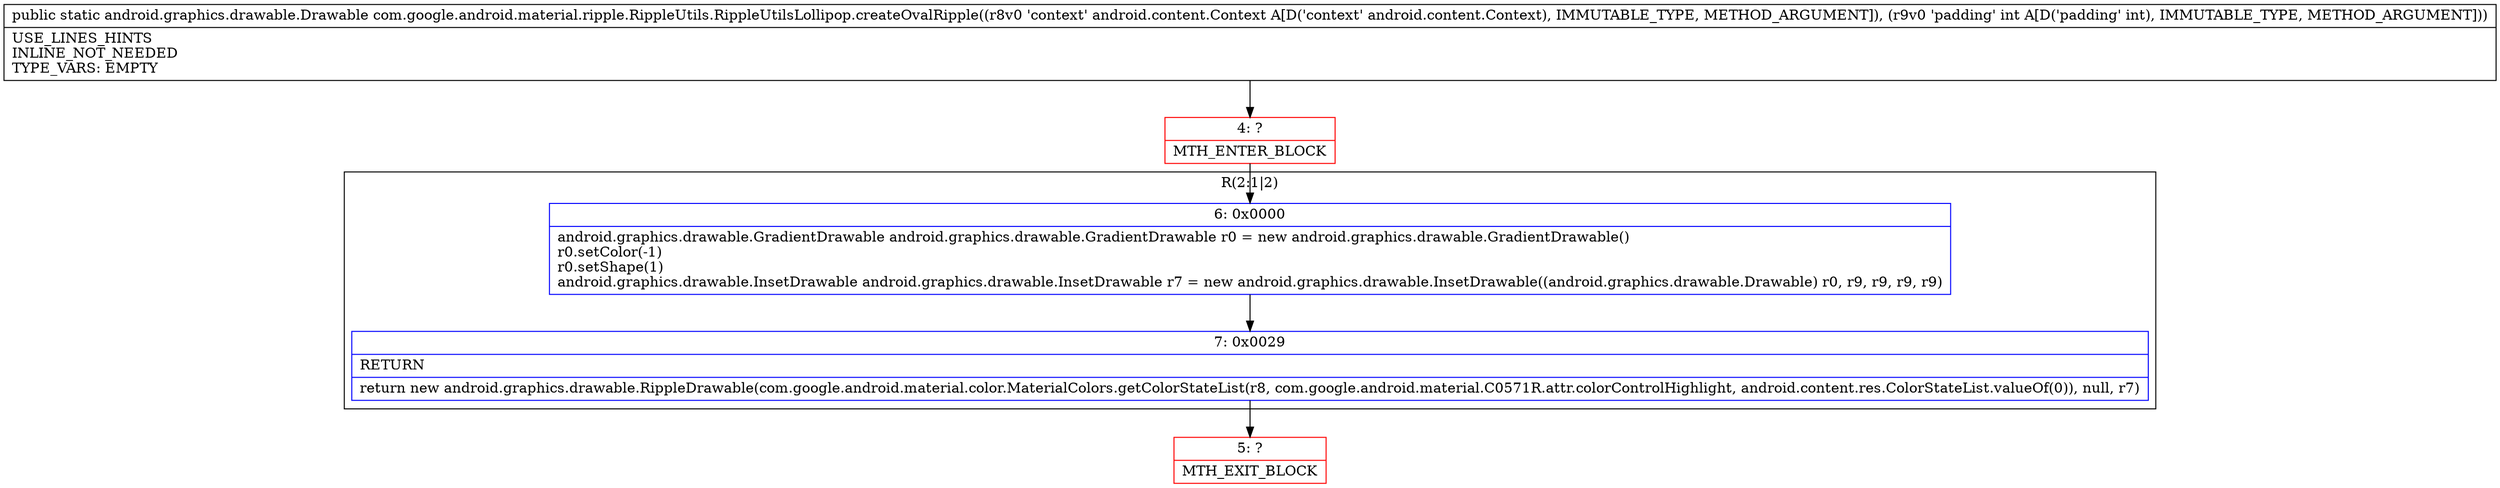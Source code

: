 digraph "CFG forcom.google.android.material.ripple.RippleUtils.RippleUtilsLollipop.createOvalRipple(Landroid\/content\/Context;I)Landroid\/graphics\/drawable\/Drawable;" {
subgraph cluster_Region_126140565 {
label = "R(2:1|2)";
node [shape=record,color=blue];
Node_6 [shape=record,label="{6\:\ 0x0000|android.graphics.drawable.GradientDrawable android.graphics.drawable.GradientDrawable r0 = new android.graphics.drawable.GradientDrawable()\lr0.setColor(\-1)\lr0.setShape(1)\landroid.graphics.drawable.InsetDrawable android.graphics.drawable.InsetDrawable r7 = new android.graphics.drawable.InsetDrawable((android.graphics.drawable.Drawable) r0, r9, r9, r9, r9)\l}"];
Node_7 [shape=record,label="{7\:\ 0x0029|RETURN\l|return new android.graphics.drawable.RippleDrawable(com.google.android.material.color.MaterialColors.getColorStateList(r8, com.google.android.material.C0571R.attr.colorControlHighlight, android.content.res.ColorStateList.valueOf(0)), null, r7)\l}"];
}
Node_4 [shape=record,color=red,label="{4\:\ ?|MTH_ENTER_BLOCK\l}"];
Node_5 [shape=record,color=red,label="{5\:\ ?|MTH_EXIT_BLOCK\l}"];
MethodNode[shape=record,label="{public static android.graphics.drawable.Drawable com.google.android.material.ripple.RippleUtils.RippleUtilsLollipop.createOvalRipple((r8v0 'context' android.content.Context A[D('context' android.content.Context), IMMUTABLE_TYPE, METHOD_ARGUMENT]), (r9v0 'padding' int A[D('padding' int), IMMUTABLE_TYPE, METHOD_ARGUMENT]))  | USE_LINES_HINTS\lINLINE_NOT_NEEDED\lTYPE_VARS: EMPTY\l}"];
MethodNode -> Node_4;Node_6 -> Node_7;
Node_7 -> Node_5;
Node_4 -> Node_6;
}

